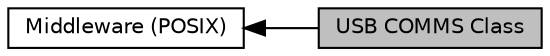 digraph "USB COMMS Class"
{
  edge [fontname="Helvetica",fontsize="10",labelfontname="Helvetica",labelfontsize="10"];
  node [fontname="Helvetica",fontsize="10",shape=box];
  rankdir=LR;
  Node2 [label="Middleware (POSIX)",height=0.2,width=0.4,color="black", fillcolor="white", style="filled",URL="$d1/dc5/group__R__SW__PKG__93__POSIX__MIDDLEWARE.html",tooltip="POSIX interface middleware."];
  Node1 [label="USB COMMS Class",height=0.2,width=0.4,color="black", fillcolor="grey75", style="filled", fontcolor="black",tooltip="USB Comms Class API and configuration."];
  Node2->Node1 [shape=plaintext, dir="back", style="solid"];
}
